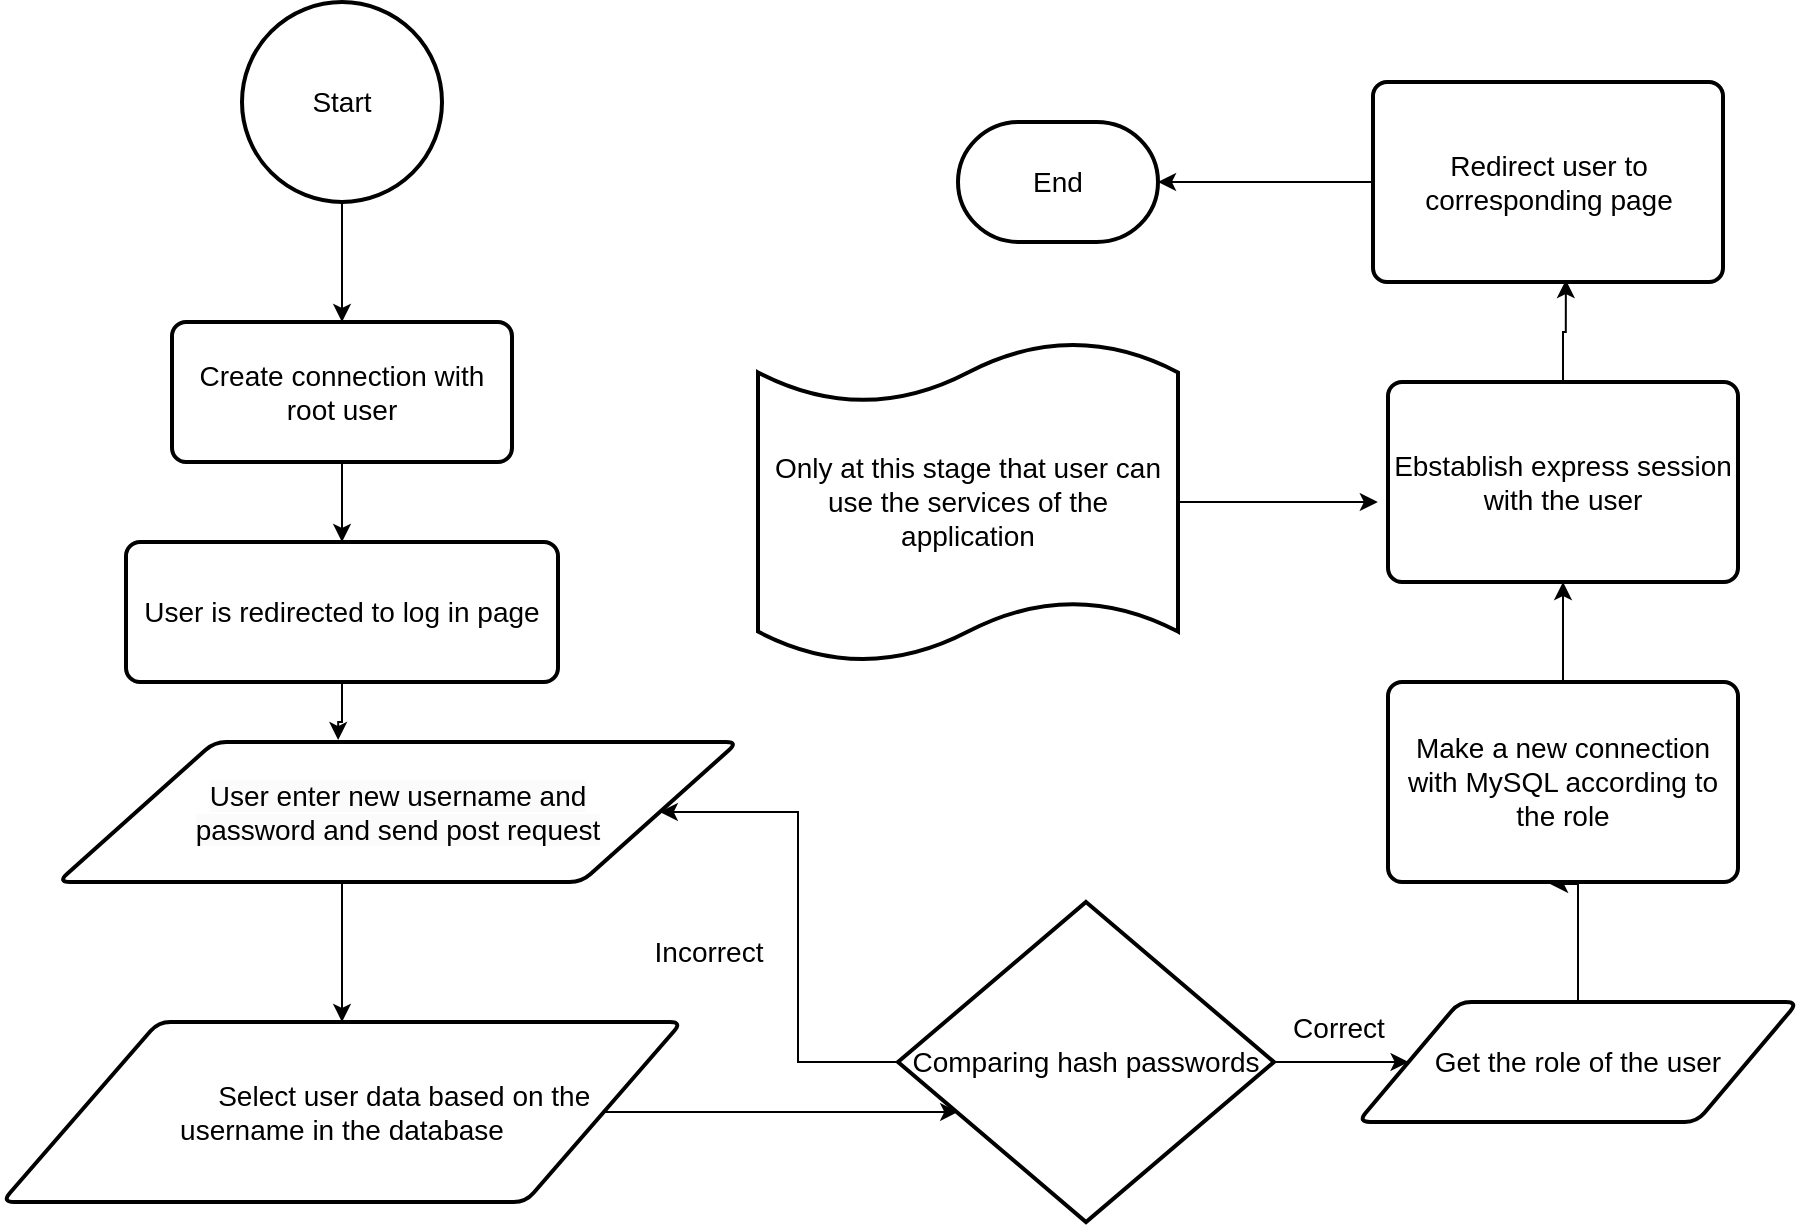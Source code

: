 <mxfile version="21.7.4" type="device">
  <diagram id="C5RBs43oDa-KdzZeNtuy" name="Page-1">
    <mxGraphModel dx="1434" dy="1965" grid="1" gridSize="10" guides="1" tooltips="1" connect="1" arrows="1" fold="1" page="1" pageScale="1" pageWidth="827" pageHeight="1169" math="0" shadow="0">
      <root>
        <mxCell id="WIyWlLk6GJQsqaUBKTNV-0" />
        <mxCell id="WIyWlLk6GJQsqaUBKTNV-1" parent="WIyWlLk6GJQsqaUBKTNV-0" />
        <mxCell id="NDe5wRyb9AunVfNP1ku7-13" style="edgeStyle=orthogonalEdgeStyle;rounded=0;orthogonalLoop=1;jettySize=auto;html=1;entryX=0.5;entryY=0;entryDx=0;entryDy=0;fontSize=14;" edge="1" parent="WIyWlLk6GJQsqaUBKTNV-1" source="NDe5wRyb9AunVfNP1ku7-1" target="NDe5wRyb9AunVfNP1ku7-3">
          <mxGeometry relative="1" as="geometry" />
        </mxCell>
        <mxCell id="NDe5wRyb9AunVfNP1ku7-1" value="Start" style="strokeWidth=2;html=1;shape=mxgraph.flowchart.start_2;whiteSpace=wrap;fontSize=14;" vertex="1" parent="WIyWlLk6GJQsqaUBKTNV-1">
          <mxGeometry x="162" y="-190" width="100" height="100" as="geometry" />
        </mxCell>
        <mxCell id="NDe5wRyb9AunVfNP1ku7-14" style="edgeStyle=orthogonalEdgeStyle;rounded=0;orthogonalLoop=1;jettySize=auto;html=1;entryX=0.5;entryY=0;entryDx=0;entryDy=0;fontSize=14;" edge="1" parent="WIyWlLk6GJQsqaUBKTNV-1" source="NDe5wRyb9AunVfNP1ku7-3" target="NDe5wRyb9AunVfNP1ku7-4">
          <mxGeometry relative="1" as="geometry" />
        </mxCell>
        <mxCell id="NDe5wRyb9AunVfNP1ku7-3" value="Create connection with root user" style="rounded=1;whiteSpace=wrap;html=1;absoluteArcSize=1;arcSize=14;strokeWidth=2;fontSize=14;" vertex="1" parent="WIyWlLk6GJQsqaUBKTNV-1">
          <mxGeometry x="127" y="-30" width="170" height="70" as="geometry" />
        </mxCell>
        <mxCell id="NDe5wRyb9AunVfNP1ku7-15" style="edgeStyle=orthogonalEdgeStyle;rounded=0;orthogonalLoop=1;jettySize=auto;html=1;entryX=0.412;entryY=-0.014;entryDx=0;entryDy=0;entryPerimeter=0;fontSize=14;" edge="1" parent="WIyWlLk6GJQsqaUBKTNV-1" source="NDe5wRyb9AunVfNP1ku7-4" target="NDe5wRyb9AunVfNP1ku7-7">
          <mxGeometry relative="1" as="geometry" />
        </mxCell>
        <mxCell id="NDe5wRyb9AunVfNP1ku7-4" value="User is redirected to log in page" style="rounded=1;whiteSpace=wrap;html=1;absoluteArcSize=1;arcSize=14;strokeWidth=2;fontSize=14;" vertex="1" parent="WIyWlLk6GJQsqaUBKTNV-1">
          <mxGeometry x="104" y="80" width="216" height="70" as="geometry" />
        </mxCell>
        <mxCell id="NDe5wRyb9AunVfNP1ku7-16" style="edgeStyle=orthogonalEdgeStyle;rounded=0;orthogonalLoop=1;jettySize=auto;html=1;fontSize=14;" edge="1" parent="WIyWlLk6GJQsqaUBKTNV-1" source="NDe5wRyb9AunVfNP1ku7-7" target="NDe5wRyb9AunVfNP1ku7-8">
          <mxGeometry relative="1" as="geometry">
            <Array as="points">
              <mxPoint x="212" y="270" />
              <mxPoint x="212" y="270" />
            </Array>
          </mxGeometry>
        </mxCell>
        <mxCell id="NDe5wRyb9AunVfNP1ku7-7" value="&lt;span style=&quot;color: rgb(0, 0, 0); font-family: Helvetica; font-size: 14px; font-style: normal; font-variant-ligatures: normal; font-variant-caps: normal; font-weight: 400; letter-spacing: normal; orphans: 2; text-align: center; text-indent: 0px; text-transform: none; widows: 2; word-spacing: 0px; -webkit-text-stroke-width: 0px; background-color: rgb(251, 251, 251); text-decoration-thickness: initial; text-decoration-style: initial; text-decoration-color: initial; float: none; display: inline !important;&quot;&gt;User enter new username and &lt;br style=&quot;font-size: 14px;&quot;&gt;password and send post request&lt;/span&gt;" style="shape=parallelogram;html=1;strokeWidth=2;perimeter=parallelogramPerimeter;whiteSpace=wrap;rounded=1;arcSize=12;size=0.23;fontSize=14;" vertex="1" parent="WIyWlLk6GJQsqaUBKTNV-1">
          <mxGeometry x="70" y="180" width="340" height="70" as="geometry" />
        </mxCell>
        <mxCell id="NDe5wRyb9AunVfNP1ku7-17" style="edgeStyle=orthogonalEdgeStyle;rounded=0;orthogonalLoop=1;jettySize=auto;html=1;entryX=0.16;entryY=0.656;entryDx=0;entryDy=0;entryPerimeter=0;fontSize=14;" edge="1" parent="WIyWlLk6GJQsqaUBKTNV-1" source="NDe5wRyb9AunVfNP1ku7-8" target="NDe5wRyb9AunVfNP1ku7-9">
          <mxGeometry relative="1" as="geometry" />
        </mxCell>
        <mxCell id="NDe5wRyb9AunVfNP1ku7-8" value="&lt;span style=&quot;white-space: pre; font-size: 14px;&quot;&gt;&#x9;&lt;/span&gt;&lt;span style=&quot;white-space: pre; font-size: 14px;&quot;&gt;&#x9;&lt;/span&gt;Select user data based on the &lt;br&gt;username in the database" style="shape=parallelogram;html=1;strokeWidth=2;perimeter=parallelogramPerimeter;whiteSpace=wrap;rounded=1;arcSize=12;size=0.23;fontSize=14;" vertex="1" parent="WIyWlLk6GJQsqaUBKTNV-1">
          <mxGeometry x="42" y="320" width="340" height="90" as="geometry" />
        </mxCell>
        <mxCell id="NDe5wRyb9AunVfNP1ku7-10" style="edgeStyle=orthogonalEdgeStyle;rounded=0;orthogonalLoop=1;jettySize=auto;html=1;entryX=1;entryY=0.5;entryDx=0;entryDy=0;fontSize=14;" edge="1" parent="WIyWlLk6GJQsqaUBKTNV-1" source="NDe5wRyb9AunVfNP1ku7-9" target="NDe5wRyb9AunVfNP1ku7-7">
          <mxGeometry relative="1" as="geometry">
            <Array as="points">
              <mxPoint x="440" y="340" />
              <mxPoint x="440" y="215" />
            </Array>
          </mxGeometry>
        </mxCell>
        <mxCell id="NDe5wRyb9AunVfNP1ku7-20" style="edgeStyle=orthogonalEdgeStyle;rounded=0;orthogonalLoop=1;jettySize=auto;html=1;fontSize=14;" edge="1" parent="WIyWlLk6GJQsqaUBKTNV-1" source="NDe5wRyb9AunVfNP1ku7-9" target="NDe5wRyb9AunVfNP1ku7-19">
          <mxGeometry relative="1" as="geometry" />
        </mxCell>
        <mxCell id="NDe5wRyb9AunVfNP1ku7-9" value="Comparing hash passwords" style="strokeWidth=2;html=1;shape=mxgraph.flowchart.decision;whiteSpace=wrap;fontSize=14;" vertex="1" parent="WIyWlLk6GJQsqaUBKTNV-1">
          <mxGeometry x="490" y="260" width="188" height="160" as="geometry" />
        </mxCell>
        <mxCell id="NDe5wRyb9AunVfNP1ku7-11" value="Incorrect" style="text;html=1;align=center;verticalAlign=middle;resizable=0;points=[];autosize=1;strokeColor=none;fillColor=none;fontSize=14;" vertex="1" parent="WIyWlLk6GJQsqaUBKTNV-1">
          <mxGeometry x="355" y="270" width="80" height="30" as="geometry" />
        </mxCell>
        <mxCell id="NDe5wRyb9AunVfNP1ku7-25" style="edgeStyle=orthogonalEdgeStyle;rounded=0;orthogonalLoop=1;jettySize=auto;html=1;entryX=0.463;entryY=1.01;entryDx=0;entryDy=0;entryPerimeter=0;fontSize=14;" edge="1" parent="WIyWlLk6GJQsqaUBKTNV-1" source="NDe5wRyb9AunVfNP1ku7-19" target="NDe5wRyb9AunVfNP1ku7-22">
          <mxGeometry relative="1" as="geometry">
            <Array as="points">
              <mxPoint x="830" y="251" />
            </Array>
          </mxGeometry>
        </mxCell>
        <mxCell id="NDe5wRyb9AunVfNP1ku7-19" value="Get the role of the user" style="shape=parallelogram;html=1;strokeWidth=2;perimeter=parallelogramPerimeter;whiteSpace=wrap;rounded=1;arcSize=12;size=0.23;fontSize=14;" vertex="1" parent="WIyWlLk6GJQsqaUBKTNV-1">
          <mxGeometry x="720" y="310" width="220" height="60" as="geometry" />
        </mxCell>
        <mxCell id="NDe5wRyb9AunVfNP1ku7-21" value="Correct" style="text;html=1;align=center;verticalAlign=middle;resizable=0;points=[];autosize=1;strokeColor=none;fillColor=none;fontSize=14;" vertex="1" parent="WIyWlLk6GJQsqaUBKTNV-1">
          <mxGeometry x="675" y="308" width="70" height="30" as="geometry" />
        </mxCell>
        <mxCell id="NDe5wRyb9AunVfNP1ku7-26" style="edgeStyle=orthogonalEdgeStyle;rounded=0;orthogonalLoop=1;jettySize=auto;html=1;entryX=0.5;entryY=1;entryDx=0;entryDy=0;fontSize=14;" edge="1" parent="WIyWlLk6GJQsqaUBKTNV-1" source="NDe5wRyb9AunVfNP1ku7-22" target="NDe5wRyb9AunVfNP1ku7-23">
          <mxGeometry relative="1" as="geometry" />
        </mxCell>
        <mxCell id="NDe5wRyb9AunVfNP1ku7-22" value="Make a new connection with MySQL according to the role" style="rounded=1;whiteSpace=wrap;html=1;absoluteArcSize=1;arcSize=14;strokeWidth=2;fontSize=14;" vertex="1" parent="WIyWlLk6GJQsqaUBKTNV-1">
          <mxGeometry x="735" y="150" width="175" height="100" as="geometry" />
        </mxCell>
        <mxCell id="NDe5wRyb9AunVfNP1ku7-27" style="edgeStyle=orthogonalEdgeStyle;rounded=0;orthogonalLoop=1;jettySize=auto;html=1;entryX=0.551;entryY=0.99;entryDx=0;entryDy=0;entryPerimeter=0;fontSize=14;" edge="1" parent="WIyWlLk6GJQsqaUBKTNV-1" source="NDe5wRyb9AunVfNP1ku7-23" target="NDe5wRyb9AunVfNP1ku7-24">
          <mxGeometry relative="1" as="geometry" />
        </mxCell>
        <mxCell id="NDe5wRyb9AunVfNP1ku7-23" value="Ebstablish express session with the user" style="rounded=1;whiteSpace=wrap;html=1;absoluteArcSize=1;arcSize=14;strokeWidth=2;fontSize=14;" vertex="1" parent="WIyWlLk6GJQsqaUBKTNV-1">
          <mxGeometry x="735" width="175" height="100" as="geometry" />
        </mxCell>
        <mxCell id="NDe5wRyb9AunVfNP1ku7-29" style="edgeStyle=orthogonalEdgeStyle;rounded=0;orthogonalLoop=1;jettySize=auto;html=1;entryX=1;entryY=0.5;entryDx=0;entryDy=0;entryPerimeter=0;fontSize=14;" edge="1" parent="WIyWlLk6GJQsqaUBKTNV-1" source="NDe5wRyb9AunVfNP1ku7-24" target="NDe5wRyb9AunVfNP1ku7-28">
          <mxGeometry relative="1" as="geometry" />
        </mxCell>
        <mxCell id="NDe5wRyb9AunVfNP1ku7-24" value="Redirect user to corresponding page" style="rounded=1;whiteSpace=wrap;html=1;absoluteArcSize=1;arcSize=14;strokeWidth=2;fontSize=14;" vertex="1" parent="WIyWlLk6GJQsqaUBKTNV-1">
          <mxGeometry x="727.5" y="-150" width="175" height="100" as="geometry" />
        </mxCell>
        <mxCell id="NDe5wRyb9AunVfNP1ku7-28" value="End" style="strokeWidth=2;html=1;shape=mxgraph.flowchart.terminator;whiteSpace=wrap;fontSize=14;" vertex="1" parent="WIyWlLk6GJQsqaUBKTNV-1">
          <mxGeometry x="520" y="-130" width="100" height="60" as="geometry" />
        </mxCell>
        <mxCell id="NDe5wRyb9AunVfNP1ku7-32" style="edgeStyle=orthogonalEdgeStyle;rounded=0;orthogonalLoop=1;jettySize=auto;html=1;entryX=-0.029;entryY=0.6;entryDx=0;entryDy=0;entryPerimeter=0;" edge="1" parent="WIyWlLk6GJQsqaUBKTNV-1" source="NDe5wRyb9AunVfNP1ku7-30" target="NDe5wRyb9AunVfNP1ku7-23">
          <mxGeometry relative="1" as="geometry" />
        </mxCell>
        <mxCell id="NDe5wRyb9AunVfNP1ku7-30" value="&lt;font style=&quot;font-size: 14px;&quot;&gt;Only at this stage that user can use the services of the application&lt;/font&gt;" style="shape=tape;whiteSpace=wrap;html=1;strokeWidth=2;size=0.19" vertex="1" parent="WIyWlLk6GJQsqaUBKTNV-1">
          <mxGeometry x="420" y="-20" width="210" height="160" as="geometry" />
        </mxCell>
      </root>
    </mxGraphModel>
  </diagram>
</mxfile>
